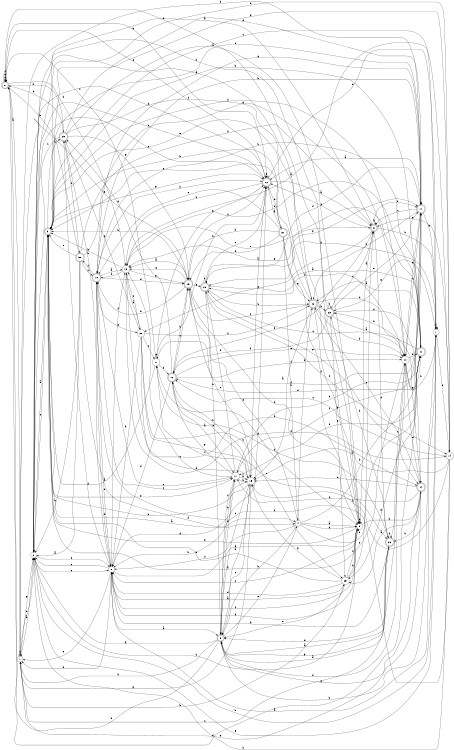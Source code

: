 digraph n26_2 {
__start0 [label="" shape="none"];

rankdir=LR;
size="8,5";

s0 [style="rounded,filled", color="black", fillcolor="white" shape="doublecircle", label="0"];
s1 [style="filled", color="black", fillcolor="white" shape="circle", label="1"];
s2 [style="filled", color="black", fillcolor="white" shape="circle", label="2"];
s3 [style="rounded,filled", color="black", fillcolor="white" shape="doublecircle", label="3"];
s4 [style="filled", color="black", fillcolor="white" shape="circle", label="4"];
s5 [style="filled", color="black", fillcolor="white" shape="circle", label="5"];
s6 [style="rounded,filled", color="black", fillcolor="white" shape="doublecircle", label="6"];
s7 [style="filled", color="black", fillcolor="white" shape="circle", label="7"];
s8 [style="filled", color="black", fillcolor="white" shape="circle", label="8"];
s9 [style="rounded,filled", color="black", fillcolor="white" shape="doublecircle", label="9"];
s10 [style="filled", color="black", fillcolor="white" shape="circle", label="10"];
s11 [style="rounded,filled", color="black", fillcolor="white" shape="doublecircle", label="11"];
s12 [style="rounded,filled", color="black", fillcolor="white" shape="doublecircle", label="12"];
s13 [style="filled", color="black", fillcolor="white" shape="circle", label="13"];
s14 [style="filled", color="black", fillcolor="white" shape="circle", label="14"];
s15 [style="filled", color="black", fillcolor="white" shape="circle", label="15"];
s16 [style="rounded,filled", color="black", fillcolor="white" shape="doublecircle", label="16"];
s17 [style="filled", color="black", fillcolor="white" shape="circle", label="17"];
s18 [style="rounded,filled", color="black", fillcolor="white" shape="doublecircle", label="18"];
s19 [style="rounded,filled", color="black", fillcolor="white" shape="doublecircle", label="19"];
s20 [style="rounded,filled", color="black", fillcolor="white" shape="doublecircle", label="20"];
s21 [style="rounded,filled", color="black", fillcolor="white" shape="doublecircle", label="21"];
s22 [style="rounded,filled", color="black", fillcolor="white" shape="doublecircle", label="22"];
s23 [style="rounded,filled", color="black", fillcolor="white" shape="doublecircle", label="23"];
s24 [style="rounded,filled", color="black", fillcolor="white" shape="doublecircle", label="24"];
s25 [style="filled", color="black", fillcolor="white" shape="circle", label="25"];
s26 [style="rounded,filled", color="black", fillcolor="white" shape="doublecircle", label="26"];
s27 [style="filled", color="black", fillcolor="white" shape="circle", label="27"];
s28 [style="filled", color="black", fillcolor="white" shape="circle", label="28"];
s29 [style="rounded,filled", color="black", fillcolor="white" shape="doublecircle", label="29"];
s30 [style="rounded,filled", color="black", fillcolor="white" shape="doublecircle", label="30"];
s31 [style="rounded,filled", color="black", fillcolor="white" shape="doublecircle", label="31"];
s0 -> s1 [label="a"];
s0 -> s29 [label="b"];
s0 -> s0 [label="c"];
s0 -> s21 [label="d"];
s0 -> s0 [label="e"];
s0 -> s0 [label="f"];
s0 -> s12 [label="g"];
s0 -> s13 [label="h"];
s1 -> s2 [label="a"];
s1 -> s25 [label="b"];
s1 -> s26 [label="c"];
s1 -> s11 [label="d"];
s1 -> s19 [label="e"];
s1 -> s1 [label="f"];
s1 -> s2 [label="g"];
s1 -> s2 [label="h"];
s2 -> s3 [label="a"];
s2 -> s5 [label="b"];
s2 -> s12 [label="c"];
s2 -> s12 [label="d"];
s2 -> s8 [label="e"];
s2 -> s8 [label="f"];
s2 -> s5 [label="g"];
s2 -> s7 [label="h"];
s3 -> s4 [label="a"];
s3 -> s21 [label="b"];
s3 -> s2 [label="c"];
s3 -> s11 [label="d"];
s3 -> s17 [label="e"];
s3 -> s10 [label="f"];
s3 -> s12 [label="g"];
s3 -> s29 [label="h"];
s4 -> s5 [label="a"];
s4 -> s9 [label="b"];
s4 -> s21 [label="c"];
s4 -> s11 [label="d"];
s4 -> s19 [label="e"];
s4 -> s8 [label="f"];
s4 -> s5 [label="g"];
s4 -> s22 [label="h"];
s5 -> s6 [label="a"];
s5 -> s2 [label="b"];
s5 -> s8 [label="c"];
s5 -> s5 [label="d"];
s5 -> s3 [label="e"];
s5 -> s8 [label="f"];
s5 -> s8 [label="g"];
s5 -> s24 [label="h"];
s6 -> s2 [label="a"];
s6 -> s7 [label="b"];
s6 -> s12 [label="c"];
s6 -> s26 [label="d"];
s6 -> s11 [label="e"];
s6 -> s16 [label="f"];
s6 -> s28 [label="g"];
s6 -> s6 [label="h"];
s7 -> s8 [label="a"];
s7 -> s20 [label="b"];
s7 -> s3 [label="c"];
s7 -> s7 [label="d"];
s7 -> s2 [label="e"];
s7 -> s14 [label="f"];
s7 -> s23 [label="g"];
s7 -> s9 [label="h"];
s8 -> s9 [label="a"];
s8 -> s18 [label="b"];
s8 -> s2 [label="c"];
s8 -> s29 [label="d"];
s8 -> s1 [label="e"];
s8 -> s13 [label="f"];
s8 -> s5 [label="g"];
s8 -> s1 [label="h"];
s9 -> s10 [label="a"];
s9 -> s1 [label="b"];
s9 -> s15 [label="c"];
s9 -> s17 [label="d"];
s9 -> s4 [label="e"];
s9 -> s17 [label="f"];
s9 -> s2 [label="g"];
s9 -> s0 [label="h"];
s10 -> s3 [label="a"];
s10 -> s7 [label="b"];
s10 -> s11 [label="c"];
s10 -> s9 [label="d"];
s10 -> s24 [label="e"];
s10 -> s20 [label="f"];
s10 -> s21 [label="g"];
s10 -> s21 [label="h"];
s11 -> s12 [label="a"];
s11 -> s18 [label="b"];
s11 -> s6 [label="c"];
s11 -> s20 [label="d"];
s11 -> s10 [label="e"];
s11 -> s17 [label="f"];
s11 -> s7 [label="g"];
s11 -> s22 [label="h"];
s12 -> s6 [label="a"];
s12 -> s13 [label="b"];
s12 -> s2 [label="c"];
s12 -> s31 [label="d"];
s12 -> s7 [label="e"];
s12 -> s0 [label="f"];
s12 -> s12 [label="g"];
s12 -> s8 [label="h"];
s13 -> s14 [label="a"];
s13 -> s3 [label="b"];
s13 -> s28 [label="c"];
s13 -> s14 [label="d"];
s13 -> s6 [label="e"];
s13 -> s18 [label="f"];
s13 -> s19 [label="g"];
s13 -> s24 [label="h"];
s14 -> s15 [label="a"];
s14 -> s2 [label="b"];
s14 -> s16 [label="c"];
s14 -> s3 [label="d"];
s14 -> s6 [label="e"];
s14 -> s18 [label="f"];
s14 -> s3 [label="g"];
s14 -> s15 [label="h"];
s15 -> s12 [label="a"];
s15 -> s9 [label="b"];
s15 -> s9 [label="c"];
s15 -> s8 [label="d"];
s15 -> s16 [label="e"];
s15 -> s27 [label="f"];
s15 -> s1 [label="g"];
s15 -> s3 [label="h"];
s16 -> s17 [label="a"];
s16 -> s19 [label="b"];
s16 -> s19 [label="c"];
s16 -> s8 [label="d"];
s16 -> s10 [label="e"];
s16 -> s10 [label="f"];
s16 -> s29 [label="g"];
s16 -> s15 [label="h"];
s17 -> s15 [label="a"];
s17 -> s9 [label="b"];
s17 -> s13 [label="c"];
s17 -> s11 [label="d"];
s17 -> s18 [label="e"];
s17 -> s20 [label="f"];
s17 -> s16 [label="g"];
s17 -> s15 [label="h"];
s18 -> s13 [label="a"];
s18 -> s8 [label="b"];
s18 -> s17 [label="c"];
s18 -> s19 [label="d"];
s18 -> s28 [label="e"];
s18 -> s30 [label="f"];
s18 -> s11 [label="g"];
s18 -> s12 [label="h"];
s19 -> s13 [label="a"];
s19 -> s18 [label="b"];
s19 -> s15 [label="c"];
s19 -> s5 [label="d"];
s19 -> s13 [label="e"];
s19 -> s12 [label="f"];
s19 -> s20 [label="g"];
s19 -> s3 [label="h"];
s20 -> s21 [label="a"];
s20 -> s22 [label="b"];
s20 -> s12 [label="c"];
s20 -> s20 [label="d"];
s20 -> s24 [label="e"];
s20 -> s14 [label="f"];
s20 -> s11 [label="g"];
s20 -> s9 [label="h"];
s21 -> s22 [label="a"];
s21 -> s13 [label="b"];
s21 -> s20 [label="c"];
s21 -> s16 [label="d"];
s21 -> s13 [label="e"];
s21 -> s17 [label="f"];
s21 -> s25 [label="g"];
s21 -> s18 [label="h"];
s22 -> s15 [label="a"];
s22 -> s23 [label="b"];
s22 -> s19 [label="c"];
s22 -> s10 [label="d"];
s22 -> s3 [label="e"];
s22 -> s10 [label="f"];
s22 -> s5 [label="g"];
s22 -> s3 [label="h"];
s23 -> s10 [label="a"];
s23 -> s0 [label="b"];
s23 -> s6 [label="c"];
s23 -> s24 [label="d"];
s23 -> s11 [label="e"];
s23 -> s16 [label="f"];
s23 -> s25 [label="g"];
s23 -> s23 [label="h"];
s24 -> s25 [label="a"];
s24 -> s26 [label="b"];
s24 -> s22 [label="c"];
s24 -> s15 [label="d"];
s24 -> s1 [label="e"];
s24 -> s17 [label="f"];
s24 -> s9 [label="g"];
s24 -> s23 [label="h"];
s25 -> s8 [label="a"];
s25 -> s5 [label="b"];
s25 -> s6 [label="c"];
s25 -> s8 [label="d"];
s25 -> s9 [label="e"];
s25 -> s5 [label="f"];
s25 -> s15 [label="g"];
s25 -> s3 [label="h"];
s26 -> s9 [label="a"];
s26 -> s23 [label="b"];
s26 -> s10 [label="c"];
s26 -> s27 [label="d"];
s26 -> s9 [label="e"];
s26 -> s26 [label="f"];
s26 -> s9 [label="g"];
s26 -> s8 [label="h"];
s27 -> s3 [label="a"];
s27 -> s16 [label="b"];
s27 -> s0 [label="c"];
s27 -> s5 [label="d"];
s27 -> s27 [label="e"];
s27 -> s11 [label="f"];
s27 -> s12 [label="g"];
s27 -> s12 [label="h"];
s28 -> s13 [label="a"];
s28 -> s25 [label="b"];
s28 -> s27 [label="c"];
s28 -> s15 [label="d"];
s28 -> s26 [label="e"];
s28 -> s22 [label="f"];
s28 -> s29 [label="g"];
s28 -> s8 [label="h"];
s29 -> s5 [label="a"];
s29 -> s8 [label="b"];
s29 -> s2 [label="c"];
s29 -> s0 [label="d"];
s29 -> s11 [label="e"];
s29 -> s22 [label="f"];
s29 -> s19 [label="g"];
s29 -> s30 [label="h"];
s30 -> s2 [label="a"];
s30 -> s2 [label="b"];
s30 -> s18 [label="c"];
s30 -> s4 [label="d"];
s30 -> s3 [label="e"];
s30 -> s6 [label="f"];
s30 -> s10 [label="g"];
s30 -> s0 [label="h"];
s31 -> s12 [label="a"];
s31 -> s19 [label="b"];
s31 -> s18 [label="c"];
s31 -> s19 [label="d"];
s31 -> s3 [label="e"];
s31 -> s5 [label="f"];
s31 -> s22 [label="g"];
s31 -> s4 [label="h"];

}